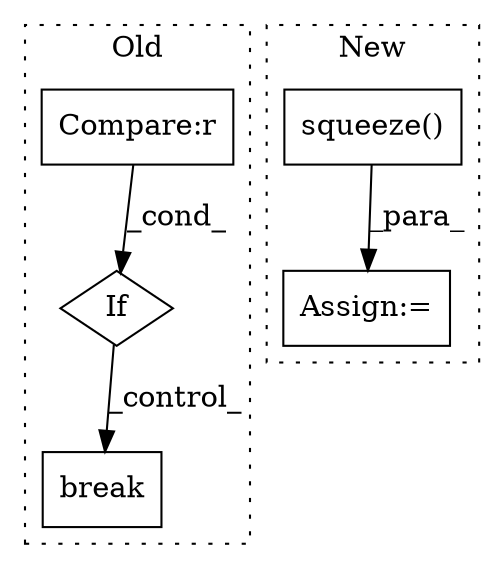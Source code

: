 digraph G {
subgraph cluster0 {
1 [label="break" a="94" s="5096" l="5" shape="box"];
3 [label="If" a="96" s="5048" l="3" shape="diamond"];
4 [label="Compare:r" a="40" s="5066" l="12" shape="box"];
label = "Old";
style="dotted";
}
subgraph cluster1 {
2 [label="squeeze()" a="75" s="4283" l="15" shape="box"];
5 [label="Assign:=" a="68" s="4280" l="3" shape="box"];
label = "New";
style="dotted";
}
2 -> 5 [label="_para_"];
3 -> 1 [label="_control_"];
4 -> 3 [label="_cond_"];
}